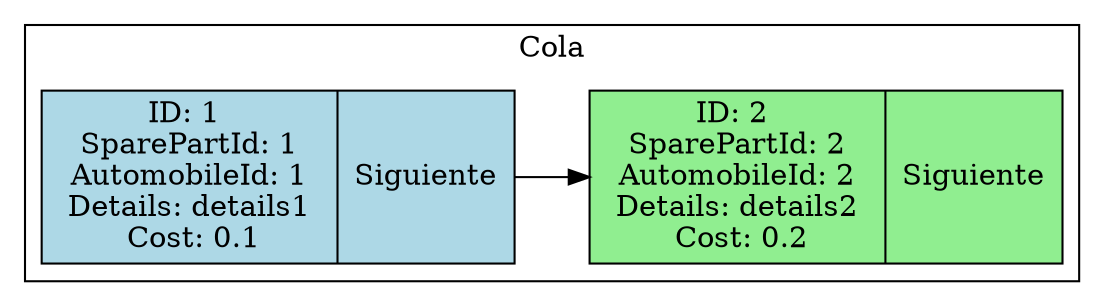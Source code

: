 digraph G {
    node [shape=record];
    rankdir=LR;
    subgraph cluster_0 {
        label = "Cola";
        n0 [label = "{<data> ID: 1 \n SparePartId: 1 \n AutomobileId: 1 \n Details: details1 \n Cost: 0.1 | <next> Siguiente }"];
        n1 [label = "{<data> ID: 2 \n SparePartId: 2 \n AutomobileId: 2 \n Details: details2 \n Cost: 0.2 | <next> Siguiente }"];
        n0:next -> n1:data;
        n0 [style=filled, fillcolor=lightblue]; // Front of Queue
        n1 [style=filled, fillcolor=lightgreen]; // Rear of Queue
    }
}

